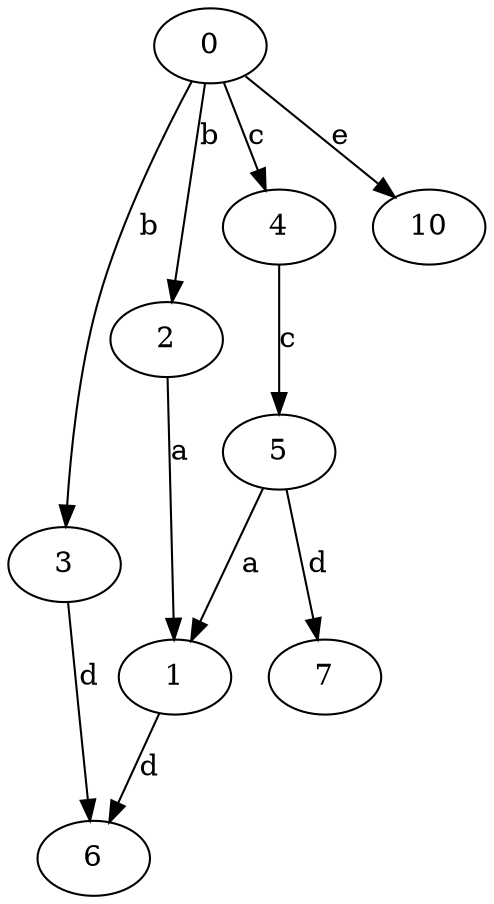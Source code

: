 strict digraph  {
0;
1;
2;
3;
4;
5;
6;
7;
10;
0 -> 2  [label=b];
0 -> 3  [label=b];
0 -> 4  [label=c];
0 -> 10  [label=e];
1 -> 6  [label=d];
2 -> 1  [label=a];
3 -> 6  [label=d];
4 -> 5  [label=c];
5 -> 1  [label=a];
5 -> 7  [label=d];
}
